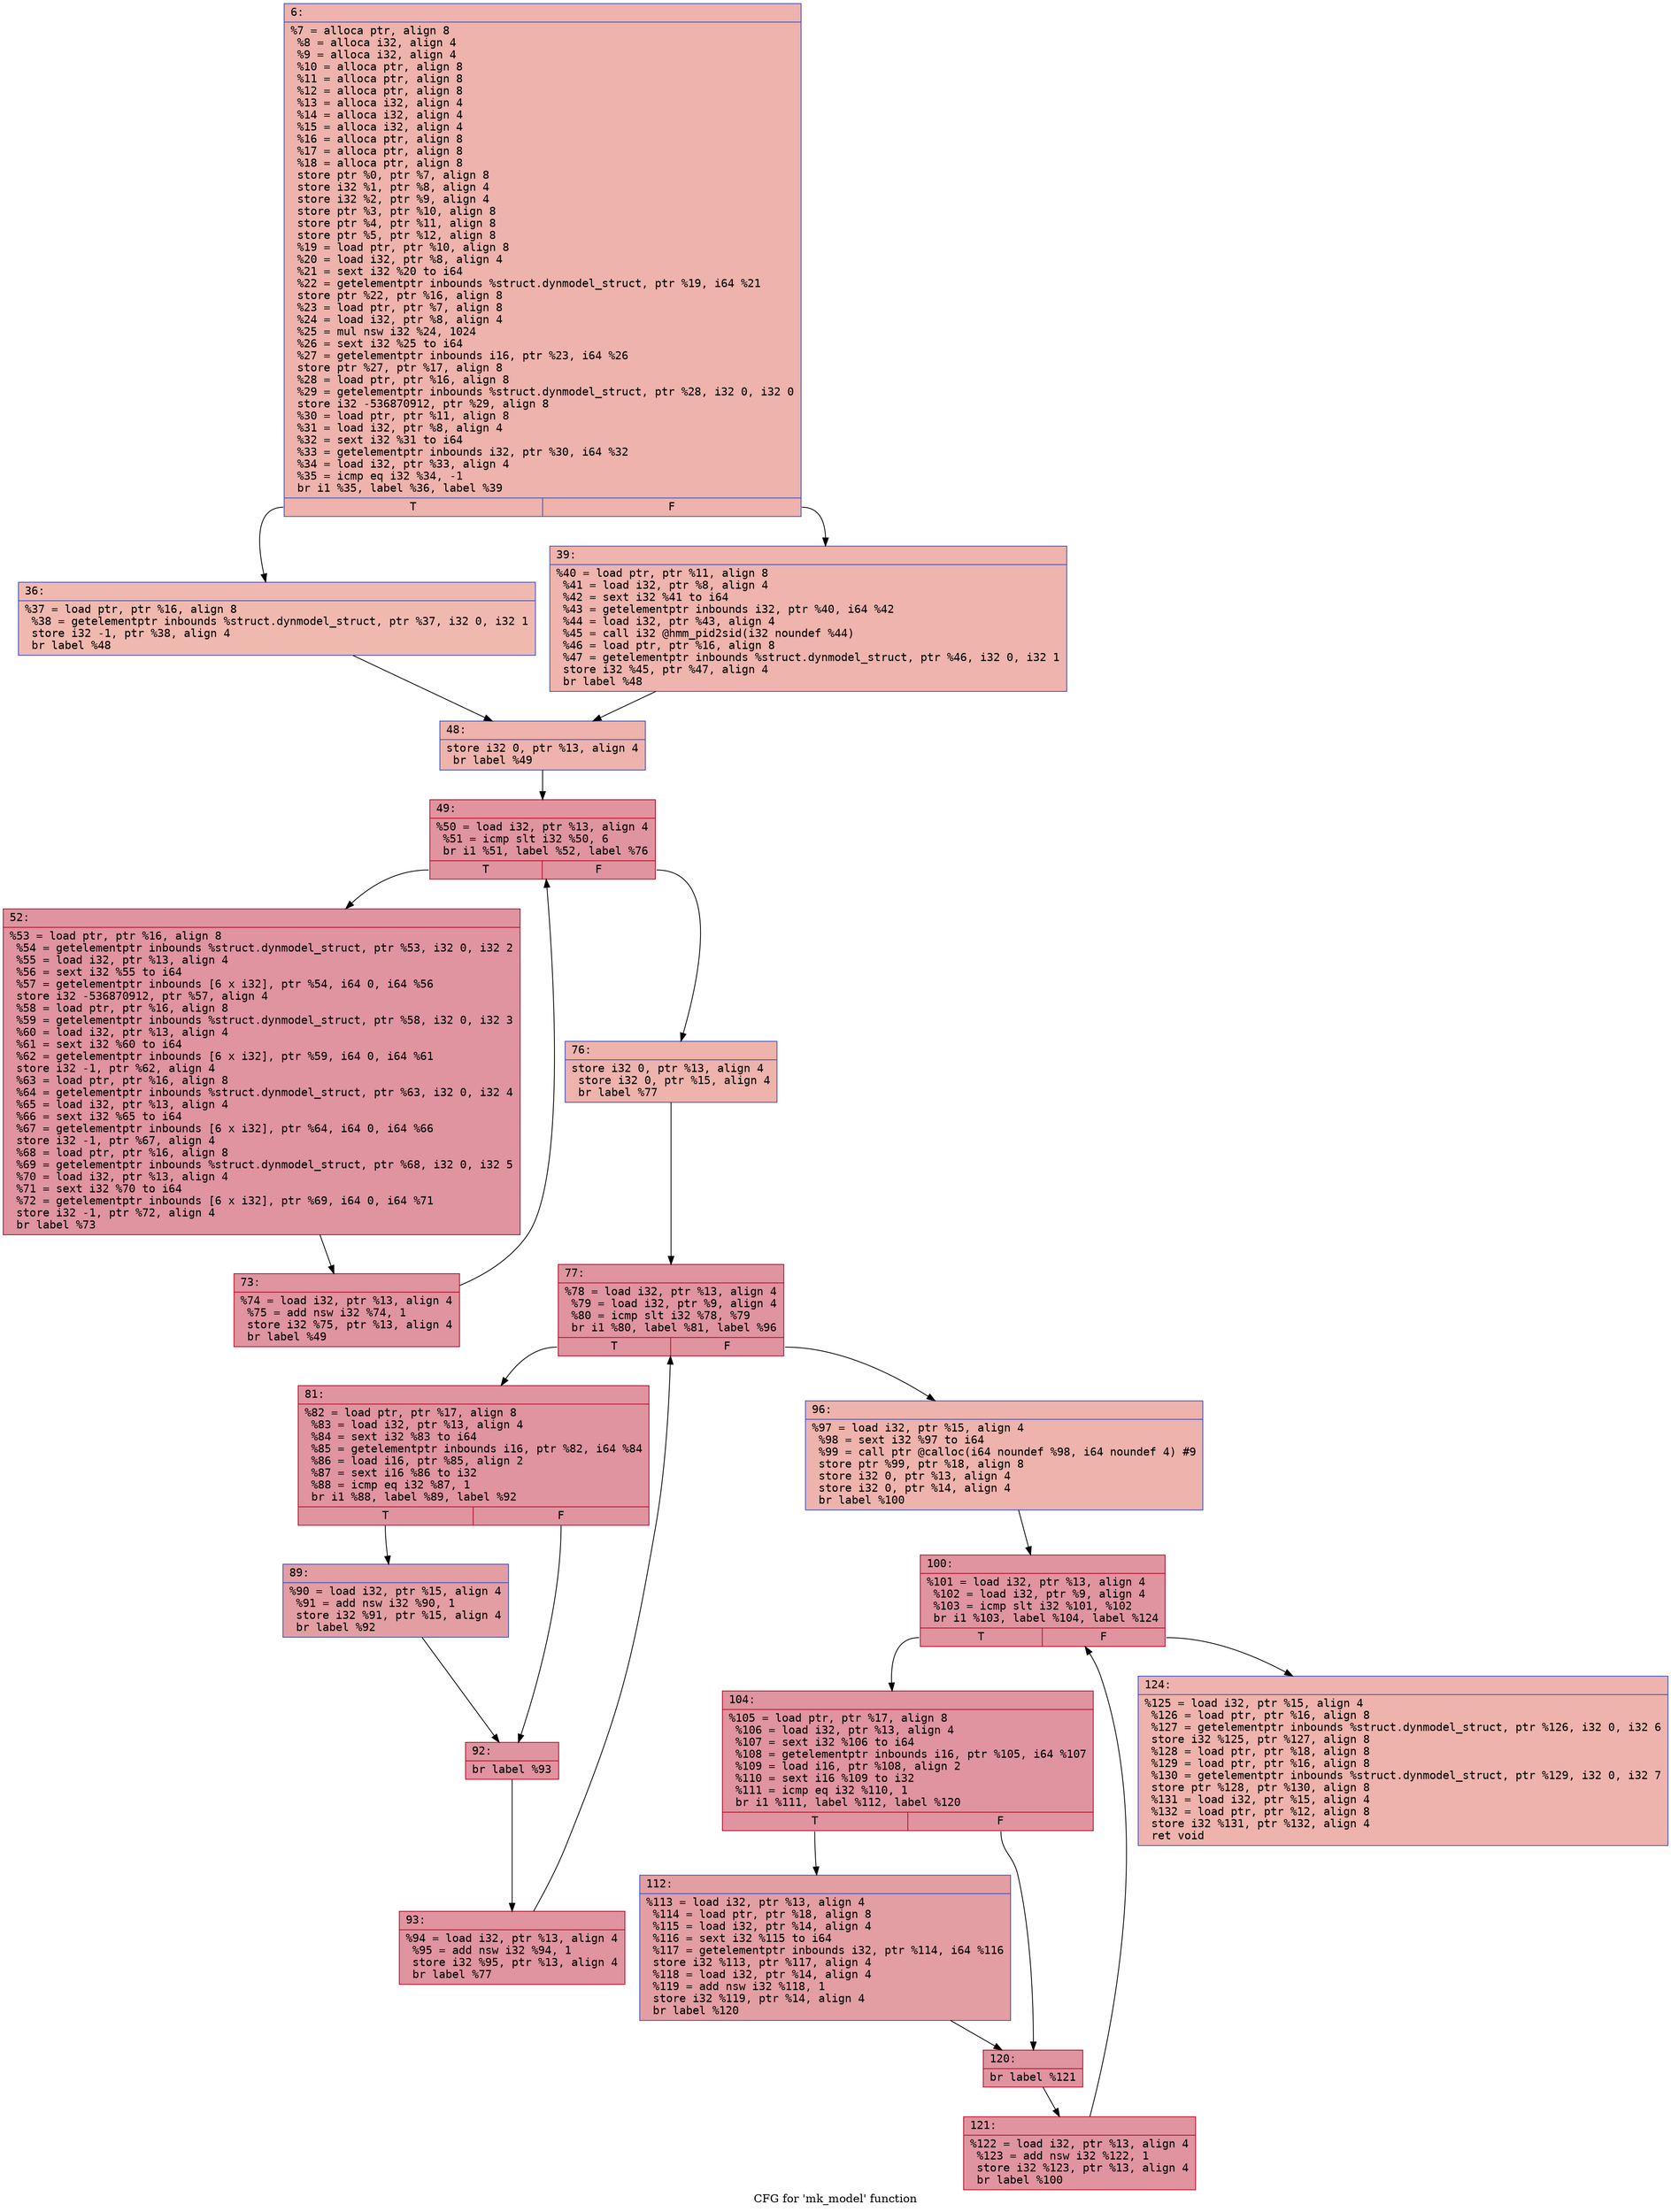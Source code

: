 digraph "CFG for 'mk_model' function" {
	label="CFG for 'mk_model' function";

	Node0x600000d23f70 [shape=record,color="#3d50c3ff", style=filled, fillcolor="#d6524470" fontname="Courier",label="{6:\l|  %7 = alloca ptr, align 8\l  %8 = alloca i32, align 4\l  %9 = alloca i32, align 4\l  %10 = alloca ptr, align 8\l  %11 = alloca ptr, align 8\l  %12 = alloca ptr, align 8\l  %13 = alloca i32, align 4\l  %14 = alloca i32, align 4\l  %15 = alloca i32, align 4\l  %16 = alloca ptr, align 8\l  %17 = alloca ptr, align 8\l  %18 = alloca ptr, align 8\l  store ptr %0, ptr %7, align 8\l  store i32 %1, ptr %8, align 4\l  store i32 %2, ptr %9, align 4\l  store ptr %3, ptr %10, align 8\l  store ptr %4, ptr %11, align 8\l  store ptr %5, ptr %12, align 8\l  %19 = load ptr, ptr %10, align 8\l  %20 = load i32, ptr %8, align 4\l  %21 = sext i32 %20 to i64\l  %22 = getelementptr inbounds %struct.dynmodel_struct, ptr %19, i64 %21\l  store ptr %22, ptr %16, align 8\l  %23 = load ptr, ptr %7, align 8\l  %24 = load i32, ptr %8, align 4\l  %25 = mul nsw i32 %24, 1024\l  %26 = sext i32 %25 to i64\l  %27 = getelementptr inbounds i16, ptr %23, i64 %26\l  store ptr %27, ptr %17, align 8\l  %28 = load ptr, ptr %16, align 8\l  %29 = getelementptr inbounds %struct.dynmodel_struct, ptr %28, i32 0, i32 0\l  store i32 -536870912, ptr %29, align 8\l  %30 = load ptr, ptr %11, align 8\l  %31 = load i32, ptr %8, align 4\l  %32 = sext i32 %31 to i64\l  %33 = getelementptr inbounds i32, ptr %30, i64 %32\l  %34 = load i32, ptr %33, align 4\l  %35 = icmp eq i32 %34, -1\l  br i1 %35, label %36, label %39\l|{<s0>T|<s1>F}}"];
	Node0x600000d23f70:s0 -> Node0x600000d3c000[tooltip="6 -> 36\nProbability 37.50%" ];
	Node0x600000d23f70:s1 -> Node0x600000d3c050[tooltip="6 -> 39\nProbability 62.50%" ];
	Node0x600000d3c000 [shape=record,color="#3d50c3ff", style=filled, fillcolor="#de614d70" fontname="Courier",label="{36:\l|  %37 = load ptr, ptr %16, align 8\l  %38 = getelementptr inbounds %struct.dynmodel_struct, ptr %37, i32 0, i32 1\l  store i32 -1, ptr %38, align 4\l  br label %48\l}"];
	Node0x600000d3c000 -> Node0x600000d3c0a0[tooltip="36 -> 48\nProbability 100.00%" ];
	Node0x600000d3c050 [shape=record,color="#3d50c3ff", style=filled, fillcolor="#d8564670" fontname="Courier",label="{39:\l|  %40 = load ptr, ptr %11, align 8\l  %41 = load i32, ptr %8, align 4\l  %42 = sext i32 %41 to i64\l  %43 = getelementptr inbounds i32, ptr %40, i64 %42\l  %44 = load i32, ptr %43, align 4\l  %45 = call i32 @hmm_pid2sid(i32 noundef %44)\l  %46 = load ptr, ptr %16, align 8\l  %47 = getelementptr inbounds %struct.dynmodel_struct, ptr %46, i32 0, i32 1\l  store i32 %45, ptr %47, align 4\l  br label %48\l}"];
	Node0x600000d3c050 -> Node0x600000d3c0a0[tooltip="39 -> 48\nProbability 100.00%" ];
	Node0x600000d3c0a0 [shape=record,color="#3d50c3ff", style=filled, fillcolor="#d6524470" fontname="Courier",label="{48:\l|  store i32 0, ptr %13, align 4\l  br label %49\l}"];
	Node0x600000d3c0a0 -> Node0x600000d3c0f0[tooltip="48 -> 49\nProbability 100.00%" ];
	Node0x600000d3c0f0 [shape=record,color="#b70d28ff", style=filled, fillcolor="#b70d2870" fontname="Courier",label="{49:\l|  %50 = load i32, ptr %13, align 4\l  %51 = icmp slt i32 %50, 6\l  br i1 %51, label %52, label %76\l|{<s0>T|<s1>F}}"];
	Node0x600000d3c0f0:s0 -> Node0x600000d3c140[tooltip="49 -> 52\nProbability 96.88%" ];
	Node0x600000d3c0f0:s1 -> Node0x600000d3c1e0[tooltip="49 -> 76\nProbability 3.12%" ];
	Node0x600000d3c140 [shape=record,color="#b70d28ff", style=filled, fillcolor="#b70d2870" fontname="Courier",label="{52:\l|  %53 = load ptr, ptr %16, align 8\l  %54 = getelementptr inbounds %struct.dynmodel_struct, ptr %53, i32 0, i32 2\l  %55 = load i32, ptr %13, align 4\l  %56 = sext i32 %55 to i64\l  %57 = getelementptr inbounds [6 x i32], ptr %54, i64 0, i64 %56\l  store i32 -536870912, ptr %57, align 4\l  %58 = load ptr, ptr %16, align 8\l  %59 = getelementptr inbounds %struct.dynmodel_struct, ptr %58, i32 0, i32 3\l  %60 = load i32, ptr %13, align 4\l  %61 = sext i32 %60 to i64\l  %62 = getelementptr inbounds [6 x i32], ptr %59, i64 0, i64 %61\l  store i32 -1, ptr %62, align 4\l  %63 = load ptr, ptr %16, align 8\l  %64 = getelementptr inbounds %struct.dynmodel_struct, ptr %63, i32 0, i32 4\l  %65 = load i32, ptr %13, align 4\l  %66 = sext i32 %65 to i64\l  %67 = getelementptr inbounds [6 x i32], ptr %64, i64 0, i64 %66\l  store i32 -1, ptr %67, align 4\l  %68 = load ptr, ptr %16, align 8\l  %69 = getelementptr inbounds %struct.dynmodel_struct, ptr %68, i32 0, i32 5\l  %70 = load i32, ptr %13, align 4\l  %71 = sext i32 %70 to i64\l  %72 = getelementptr inbounds [6 x i32], ptr %69, i64 0, i64 %71\l  store i32 -1, ptr %72, align 4\l  br label %73\l}"];
	Node0x600000d3c140 -> Node0x600000d3c190[tooltip="52 -> 73\nProbability 100.00%" ];
	Node0x600000d3c190 [shape=record,color="#b70d28ff", style=filled, fillcolor="#b70d2870" fontname="Courier",label="{73:\l|  %74 = load i32, ptr %13, align 4\l  %75 = add nsw i32 %74, 1\l  store i32 %75, ptr %13, align 4\l  br label %49\l}"];
	Node0x600000d3c190 -> Node0x600000d3c0f0[tooltip="73 -> 49\nProbability 100.00%" ];
	Node0x600000d3c1e0 [shape=record,color="#3d50c3ff", style=filled, fillcolor="#d6524470" fontname="Courier",label="{76:\l|  store i32 0, ptr %13, align 4\l  store i32 0, ptr %15, align 4\l  br label %77\l}"];
	Node0x600000d3c1e0 -> Node0x600000d3c230[tooltip="76 -> 77\nProbability 100.00%" ];
	Node0x600000d3c230 [shape=record,color="#b70d28ff", style=filled, fillcolor="#b70d2870" fontname="Courier",label="{77:\l|  %78 = load i32, ptr %13, align 4\l  %79 = load i32, ptr %9, align 4\l  %80 = icmp slt i32 %78, %79\l  br i1 %80, label %81, label %96\l|{<s0>T|<s1>F}}"];
	Node0x600000d3c230:s0 -> Node0x600000d3c280[tooltip="77 -> 81\nProbability 96.88%" ];
	Node0x600000d3c230:s1 -> Node0x600000d3c3c0[tooltip="77 -> 96\nProbability 3.12%" ];
	Node0x600000d3c280 [shape=record,color="#b70d28ff", style=filled, fillcolor="#b70d2870" fontname="Courier",label="{81:\l|  %82 = load ptr, ptr %17, align 8\l  %83 = load i32, ptr %13, align 4\l  %84 = sext i32 %83 to i64\l  %85 = getelementptr inbounds i16, ptr %82, i64 %84\l  %86 = load i16, ptr %85, align 2\l  %87 = sext i16 %86 to i32\l  %88 = icmp eq i32 %87, 1\l  br i1 %88, label %89, label %92\l|{<s0>T|<s1>F}}"];
	Node0x600000d3c280:s0 -> Node0x600000d3c2d0[tooltip="81 -> 89\nProbability 50.00%" ];
	Node0x600000d3c280:s1 -> Node0x600000d3c320[tooltip="81 -> 92\nProbability 50.00%" ];
	Node0x600000d3c2d0 [shape=record,color="#3d50c3ff", style=filled, fillcolor="#be242e70" fontname="Courier",label="{89:\l|  %90 = load i32, ptr %15, align 4\l  %91 = add nsw i32 %90, 1\l  store i32 %91, ptr %15, align 4\l  br label %92\l}"];
	Node0x600000d3c2d0 -> Node0x600000d3c320[tooltip="89 -> 92\nProbability 100.00%" ];
	Node0x600000d3c320 [shape=record,color="#b70d28ff", style=filled, fillcolor="#b70d2870" fontname="Courier",label="{92:\l|  br label %93\l}"];
	Node0x600000d3c320 -> Node0x600000d3c370[tooltip="92 -> 93\nProbability 100.00%" ];
	Node0x600000d3c370 [shape=record,color="#b70d28ff", style=filled, fillcolor="#b70d2870" fontname="Courier",label="{93:\l|  %94 = load i32, ptr %13, align 4\l  %95 = add nsw i32 %94, 1\l  store i32 %95, ptr %13, align 4\l  br label %77\l}"];
	Node0x600000d3c370 -> Node0x600000d3c230[tooltip="93 -> 77\nProbability 100.00%" ];
	Node0x600000d3c3c0 [shape=record,color="#3d50c3ff", style=filled, fillcolor="#d6524470" fontname="Courier",label="{96:\l|  %97 = load i32, ptr %15, align 4\l  %98 = sext i32 %97 to i64\l  %99 = call ptr @calloc(i64 noundef %98, i64 noundef 4) #9\l  store ptr %99, ptr %18, align 8\l  store i32 0, ptr %13, align 4\l  store i32 0, ptr %14, align 4\l  br label %100\l}"];
	Node0x600000d3c3c0 -> Node0x600000d3c410[tooltip="96 -> 100\nProbability 100.00%" ];
	Node0x600000d3c410 [shape=record,color="#b70d28ff", style=filled, fillcolor="#b70d2870" fontname="Courier",label="{100:\l|  %101 = load i32, ptr %13, align 4\l  %102 = load i32, ptr %9, align 4\l  %103 = icmp slt i32 %101, %102\l  br i1 %103, label %104, label %124\l|{<s0>T|<s1>F}}"];
	Node0x600000d3c410:s0 -> Node0x600000d3c460[tooltip="100 -> 104\nProbability 96.88%" ];
	Node0x600000d3c410:s1 -> Node0x600000d3c5a0[tooltip="100 -> 124\nProbability 3.12%" ];
	Node0x600000d3c460 [shape=record,color="#b70d28ff", style=filled, fillcolor="#b70d2870" fontname="Courier",label="{104:\l|  %105 = load ptr, ptr %17, align 8\l  %106 = load i32, ptr %13, align 4\l  %107 = sext i32 %106 to i64\l  %108 = getelementptr inbounds i16, ptr %105, i64 %107\l  %109 = load i16, ptr %108, align 2\l  %110 = sext i16 %109 to i32\l  %111 = icmp eq i32 %110, 1\l  br i1 %111, label %112, label %120\l|{<s0>T|<s1>F}}"];
	Node0x600000d3c460:s0 -> Node0x600000d3c4b0[tooltip="104 -> 112\nProbability 50.00%" ];
	Node0x600000d3c460:s1 -> Node0x600000d3c500[tooltip="104 -> 120\nProbability 50.00%" ];
	Node0x600000d3c4b0 [shape=record,color="#3d50c3ff", style=filled, fillcolor="#be242e70" fontname="Courier",label="{112:\l|  %113 = load i32, ptr %13, align 4\l  %114 = load ptr, ptr %18, align 8\l  %115 = load i32, ptr %14, align 4\l  %116 = sext i32 %115 to i64\l  %117 = getelementptr inbounds i32, ptr %114, i64 %116\l  store i32 %113, ptr %117, align 4\l  %118 = load i32, ptr %14, align 4\l  %119 = add nsw i32 %118, 1\l  store i32 %119, ptr %14, align 4\l  br label %120\l}"];
	Node0x600000d3c4b0 -> Node0x600000d3c500[tooltip="112 -> 120\nProbability 100.00%" ];
	Node0x600000d3c500 [shape=record,color="#b70d28ff", style=filled, fillcolor="#b70d2870" fontname="Courier",label="{120:\l|  br label %121\l}"];
	Node0x600000d3c500 -> Node0x600000d3c550[tooltip="120 -> 121\nProbability 100.00%" ];
	Node0x600000d3c550 [shape=record,color="#b70d28ff", style=filled, fillcolor="#b70d2870" fontname="Courier",label="{121:\l|  %122 = load i32, ptr %13, align 4\l  %123 = add nsw i32 %122, 1\l  store i32 %123, ptr %13, align 4\l  br label %100\l}"];
	Node0x600000d3c550 -> Node0x600000d3c410[tooltip="121 -> 100\nProbability 100.00%" ];
	Node0x600000d3c5a0 [shape=record,color="#3d50c3ff", style=filled, fillcolor="#d6524470" fontname="Courier",label="{124:\l|  %125 = load i32, ptr %15, align 4\l  %126 = load ptr, ptr %16, align 8\l  %127 = getelementptr inbounds %struct.dynmodel_struct, ptr %126, i32 0, i32 6\l  store i32 %125, ptr %127, align 8\l  %128 = load ptr, ptr %18, align 8\l  %129 = load ptr, ptr %16, align 8\l  %130 = getelementptr inbounds %struct.dynmodel_struct, ptr %129, i32 0, i32 7\l  store ptr %128, ptr %130, align 8\l  %131 = load i32, ptr %15, align 4\l  %132 = load ptr, ptr %12, align 8\l  store i32 %131, ptr %132, align 4\l  ret void\l}"];
}
